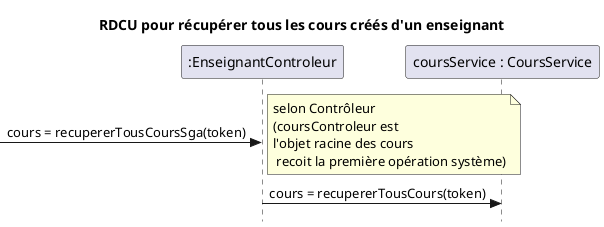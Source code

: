 @startuml récupérer tous les cours créés
skinparam style strictuml
skinparam defaultfontname Verdana
title RDCU pour récupérer tous les cours créés d'un enseignant
participant ":EnseignantControleur" as controleur
participant "coursService : CoursService" as mapCours

->controleur : cours = recupererTousCoursSga(token)
note right : selon Contrôleur\n(coursControleur est\nl'objet racine des cours\n recoit la première opération système)
controleur -> mapCours : cours = recupererTousCours(token)
@enduml

@startuml récupérer un cours
skinparam style strictuml
skinparam defaultfontname Verdana
title RDCU pour récupérer un cours créé d'un enseignant
participant ":EnseignantControleur" as controleur
participant "coursService : coursService" as mapCours
->controleur : cours = recupererUnCoursSga(token, idCours)
note right : selon Contrôleur\n(coursControleur est\nl'objet racine des cours\n recoit la première opération système)
controleur -> mapCours : cours = recupererUnCours(token, idCours)
@enduml